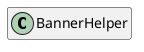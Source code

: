 @startuml
set namespaceSeparator \\
hide members
hide << alias >> circle

class BannerHelper
@enduml
